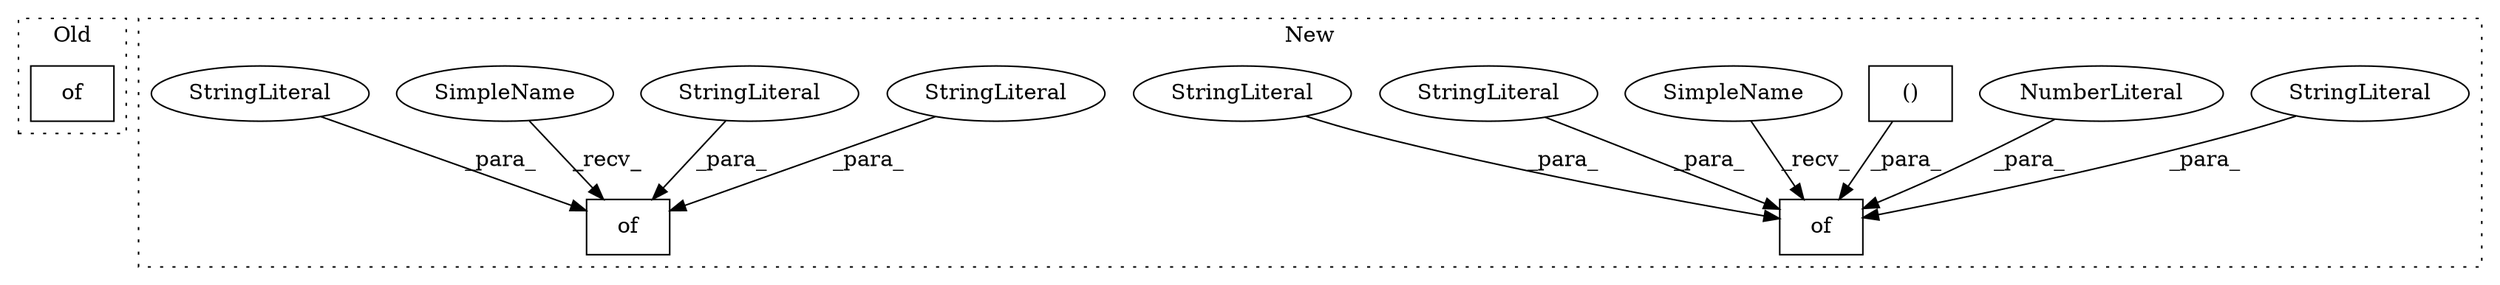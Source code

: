 digraph G {
subgraph cluster0 {
1 [label="of" a="32" s="6176" l="4" shape="box"];
label = "Old";
style="dotted";
}
subgraph cluster1 {
2 [label="of" a="32" s="6200,6331" l="3,1" shape="box"];
3 [label="StringLiteral" a="45" s="6203" l="16" shape="ellipse"];
4 [label="StringLiteral" a="45" s="6281" l="44" shape="ellipse"];
5 [label="StringLiteral" a="45" s="6224" l="17" shape="ellipse"];
6 [label="of" a="32" s="6373,6504" l="3,1" shape="box"];
7 [label="StringLiteral" a="45" s="6454" l="44" shape="ellipse"];
8 [label="StringLiteral" a="45" s="6397" l="17" shape="ellipse"];
9 [label="StringLiteral" a="45" s="6376" l="16" shape="ellipse"];
10 [label="NumberLiteral" a="34" s="6220" l="3" shape="ellipse"];
11 [label="()" a="106" s="6247" l="32" shape="box"];
12 [label="SimpleName" a="42" s="6196" l="3" shape="ellipse"];
13 [label="SimpleName" a="42" s="6369" l="3" shape="ellipse"];
label = "New";
style="dotted";
}
3 -> 2 [label="_para_"];
4 -> 2 [label="_para_"];
5 -> 2 [label="_para_"];
7 -> 6 [label="_para_"];
8 -> 6 [label="_para_"];
9 -> 6 [label="_para_"];
10 -> 2 [label="_para_"];
11 -> 2 [label="_para_"];
12 -> 2 [label="_recv_"];
13 -> 6 [label="_recv_"];
}